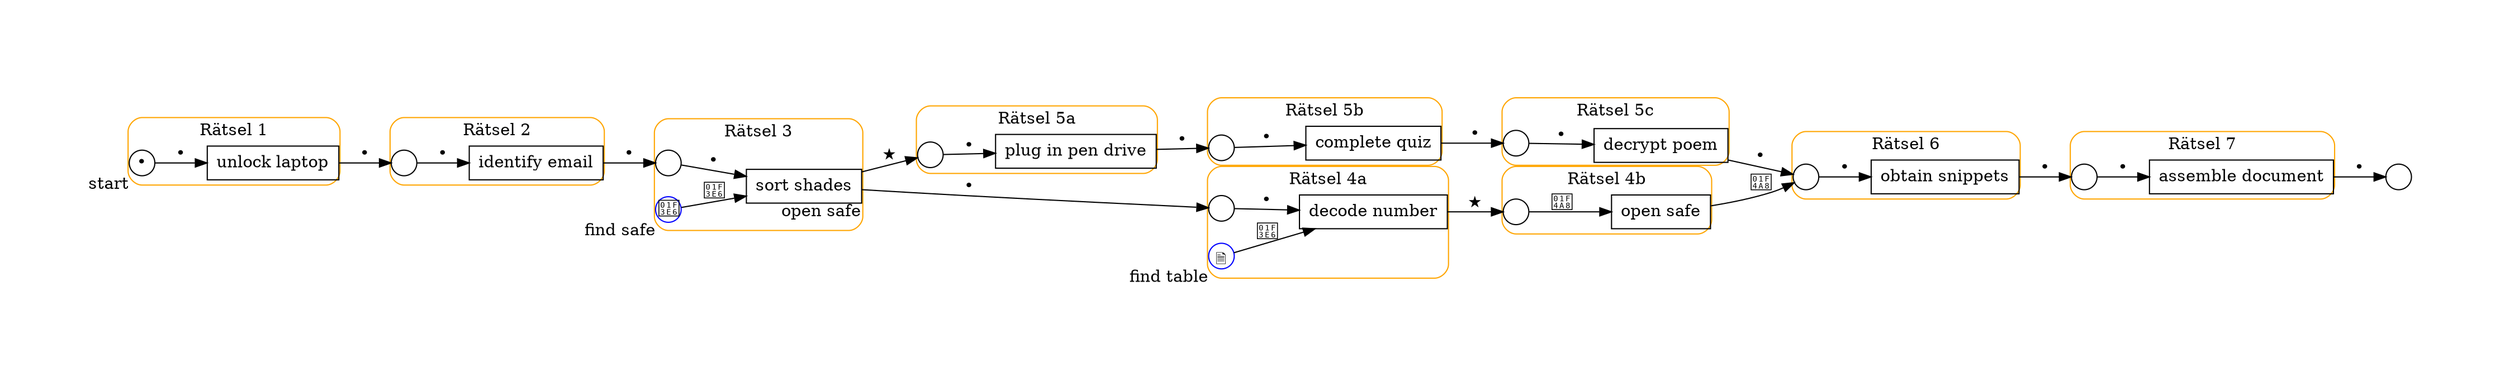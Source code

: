 // dot -Tpng petri_net_variant_2.gv -o petri_net_variant_2.png

digraph G {
	//graph [layout=dot rankdir=LR]

	rankdir=LR
	center=true
	margin=1
	subgraph puzzles {
		node [shape=circle,fixedsize=true,label="", height=.3,width=.3]
		# i [label="", fontsize=20]

		r1 [label="&bull;",xlabel="start"]
		r2
		r3
		r4a
		r4b
		r5a
		r5b
		r5c
		r6
		r7
		goal
	}

	subgraph clues {
		node [shape=circle,color=blue,fixedsize=true,label="", height=.3,width=.3]
		# i [label="", fontsize=20]

		c1 [label="🏦",xlabel="find safe"]
		c2 [label=<<SUB>🗎</SUB>>,xlabel="find table"]
	}

	subgraph transitions {
		node [shape=rect,height=0.4,width=.4]

		t1 [label="unlock laptop"]
		t2 [label="identify email"]
		t3 [label="sort shades",xlabel="open safe"]
		t4a [label="decode number"]
		t4b [label="open safe"]
		t5a [label="plug in pen drive"]
		t5b [label="complete quiz"]
		t5c [label="decrypt poem"]
		t6 [label="obtain snippets"]
		t7 [label="assemble document"]
	}

	// •★ &bull; ✉ <<SUB>🗎</SUB>>
	//r1->t1->r2

	subgraph cluster_p1 {
		style = "rounded"
		color = orange
		label = "Rätsel 1"

		r1->t1 [label="&bull;"]
	}

	t1->r2 [label="&bull;"]

	subgraph cluster_p2 {
		style = "rounded"
		color = orange
		label = "Rätsel 2"

		r2->t2 [label="&bull;"]
	}

	t2->r3 [label="&bull;"]


	subgraph cluster_p3 {
		style = "rounded"
		color = orange
		label = "Rätsel 3"

		r3->t3 [label="&bull;"]
		c1->t3 [label="🏦"]
	}

	t3->r4a [label="&bull;"]
	t3->r5a [label="★"]

	subgraph cluster_p4a {
		style = "rounded"
		color = orange
		label = "Rätsel 4a"

		r4a->t4a [label="&bull;"]
		c2->t4a [label="🏦"]
	}

	t4a->r4b [label="★"]

	subgraph cluster_p4b {
		style = "rounded"
		color = orange
		label = "Rätsel 4b"

		r4b->t4b [label="💨"]
	}

	t4b->r6 [label="💨"]

	subgraph cluster_p5a {
		style = "rounded"
		color = orange
		label = "Rätsel 5a"

		r5a->t5a [label="&bull;"]
	}

	t5a->r5b [label="&bull;"]

	subgraph cluster_p5b {
		style = "rounded"
		color = orange
		label = "Rätsel 5b"

		r5b->t5b [label="&bull;"]
	}

	t5b->r5c [label="&bull;"]

	subgraph cluster_p5c {
		style = "rounded"
		color = orange
		label = "Rätsel 5c"

		r5c->t5c [label="&bull;"]
	}

	t5c->r6 [label="&bull;"]

	subgraph cluster_p6 {
		style = "rounded"
		color = orange
		label = "Rätsel 6"

		r6->t6 [label="&bull;"]
	}

	t6->r7 [label="&bull;"]

	subgraph cluster_p7 {
		style = "rounded"
		color = orange
		label = "Rätsel 7"

		r7->t7 [label="&bull;"]
	}

	t7->goal [label="&bull;"]
}
